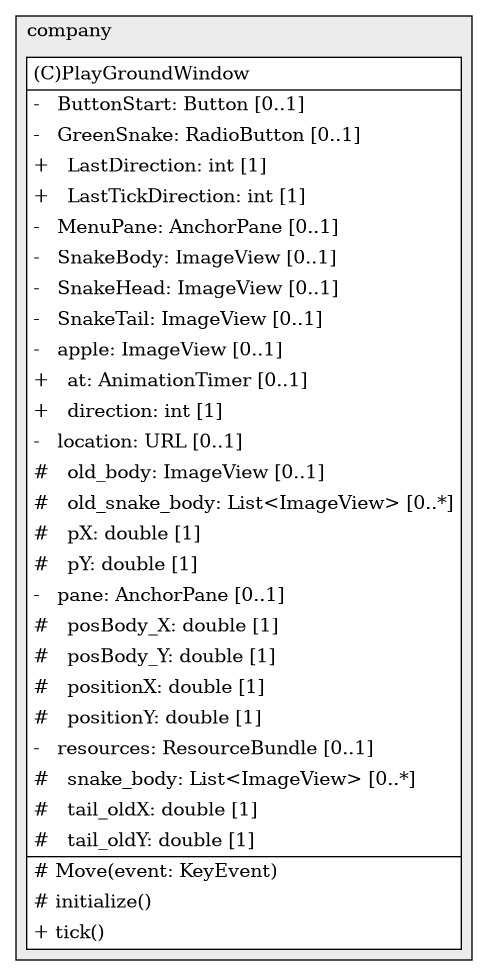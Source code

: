 @startuml

/' diagram meta data start
config=StructureConfiguration;
{
  "projectClassification": {
    "searchMode": "OpenProject", // OpenProject, AllProjects
    "includedProjects": "",
    "pathEndKeywords": "*.impl",
    "isClientPath": "",
    "isClientName": "",
    "isTestPath": "",
    "isTestName": "",
    "isMappingPath": "",
    "isMappingName": "",
    "isDataAccessPath": "",
    "isDataAccessName": "",
    "isDataStructurePath": "",
    "isDataStructureName": "",
    "isInterfaceStructuresPath": "",
    "isInterfaceStructuresName": "",
    "isEntryPointPath": "",
    "isEntryPointName": ""
  },
  "graphRestriction": {
    "classPackageExcludeFilter": "",
    "classPackageIncludeFilter": "",
    "classNameExcludeFilter": "",
    "classNameIncludeFilter": "",
    "methodNameExcludeFilter": "",
    "methodNameIncludeFilter": "",
    "removeByInheritance": "", // inheritance/annotation based filtering is done in a second step
    "removeByAnnotation": "",
    "removeByClassPackage": "", // cleanup the graph after inheritance/annotation based filtering is done
    "removeByClassName": "",
    "cutMappings": false,
    "cutEnum": true,
    "cutTests": true,
    "cutClient": true,
    "cutDataAccess": false,
    "cutInterfaceStructures": false,
    "cutDataStructures": false,
    "cutGetterAndSetter": true,
    "cutConstructors": true
  },
  "graphTraversal": {
    "forwardDepth": 6,
    "backwardDepth": 6,
    "classPackageExcludeFilter": "",
    "classPackageIncludeFilter": "",
    "classNameExcludeFilter": "",
    "classNameIncludeFilter": "",
    "methodNameExcludeFilter": "",
    "methodNameIncludeFilter": "",
    "hideMappings": false,
    "hideDataStructures": false,
    "hidePrivateMethods": true,
    "hideInterfaceCalls": true, // indirection: implementation -> interface (is hidden) -> implementation
    "onlyShowApplicationEntryPoints": false // root node is included
  },
  "details": {
    "aggregation": "GroupByClass", // ByClass, GroupByClass, None
    "showClassGenericTypes": true,
    "showMethods": true,
    "showMethodParameterNames": true,
    "showMethodParameterTypes": true,
    "showMethodReturnType": true,
    "showPackageLevels": 2,
    "showDetailedClassStructure": true
  },
  "rootClass": "com.company.PlayGroundWindow"
}
diagram meta data end '/



digraph g {
    rankdir="TB"
    splines=polyline
    

'nodes 
subgraph cluster_950484093 { 
   	label=company
	labeljust=l
	fillcolor="#ececec"
	style=filled
   
   PlayGroundWindow2071347952[
	label=<<TABLE BORDER="1" CELLBORDER="0" CELLPADDING="4" CELLSPACING="0">
<TR><TD ALIGN="LEFT" >(C)PlayGroundWindow</TD></TR>
<HR/>
<TR><TD ALIGN="LEFT" >-   ButtonStart: Button [0..1]</TD></TR>
<TR><TD ALIGN="LEFT" >-   GreenSnake: RadioButton [0..1]</TD></TR>
<TR><TD ALIGN="LEFT" >+   LastDirection: int [1]</TD></TR>
<TR><TD ALIGN="LEFT" >+   LastTickDirection: int [1]</TD></TR>
<TR><TD ALIGN="LEFT" >-   MenuPane: AnchorPane [0..1]</TD></TR>
<TR><TD ALIGN="LEFT" >-   SnakeBody: ImageView [0..1]</TD></TR>
<TR><TD ALIGN="LEFT" >-   SnakeHead: ImageView [0..1]</TD></TR>
<TR><TD ALIGN="LEFT" >-   SnakeTail: ImageView [0..1]</TD></TR>
<TR><TD ALIGN="LEFT" >-   apple: ImageView [0..1]</TD></TR>
<TR><TD ALIGN="LEFT" >+   at: AnimationTimer [0..1]</TD></TR>
<TR><TD ALIGN="LEFT" >+   direction: int [1]</TD></TR>
<TR><TD ALIGN="LEFT" >-   location: URL [0..1]</TD></TR>
<TR><TD ALIGN="LEFT" >#   old_body: ImageView [0..1]</TD></TR>
<TR><TD ALIGN="LEFT" >#   old_snake_body: List&lt;ImageView&gt; [0..*]</TD></TR>
<TR><TD ALIGN="LEFT" >#   pX: double [1]</TD></TR>
<TR><TD ALIGN="LEFT" >#   pY: double [1]</TD></TR>
<TR><TD ALIGN="LEFT" >-   pane: AnchorPane [0..1]</TD></TR>
<TR><TD ALIGN="LEFT" >#   posBody_X: double [1]</TD></TR>
<TR><TD ALIGN="LEFT" >#   posBody_Y: double [1]</TD></TR>
<TR><TD ALIGN="LEFT" >#   positionX: double [1]</TD></TR>
<TR><TD ALIGN="LEFT" >#   positionY: double [1]</TD></TR>
<TR><TD ALIGN="LEFT" >-   resources: ResourceBundle [0..1]</TD></TR>
<TR><TD ALIGN="LEFT" >#   snake_body: List&lt;ImageView&gt; [0..*]</TD></TR>
<TR><TD ALIGN="LEFT" >#   tail_oldX: double [1]</TD></TR>
<TR><TD ALIGN="LEFT" >#   tail_oldY: double [1]</TD></TR>
<HR/>
<TR><TD ALIGN="LEFT" ># Move(event: KeyEvent)</TD></TR>
<TR><TD ALIGN="LEFT" ># initialize()</TD></TR>
<TR><TD ALIGN="LEFT" >+ tick()</TD></TR>
</TABLE>>
	style=filled
	margin=0
	shape=plaintext
	fillcolor="#FFFFFF"
];
} 

'edges    

    
}
@enduml